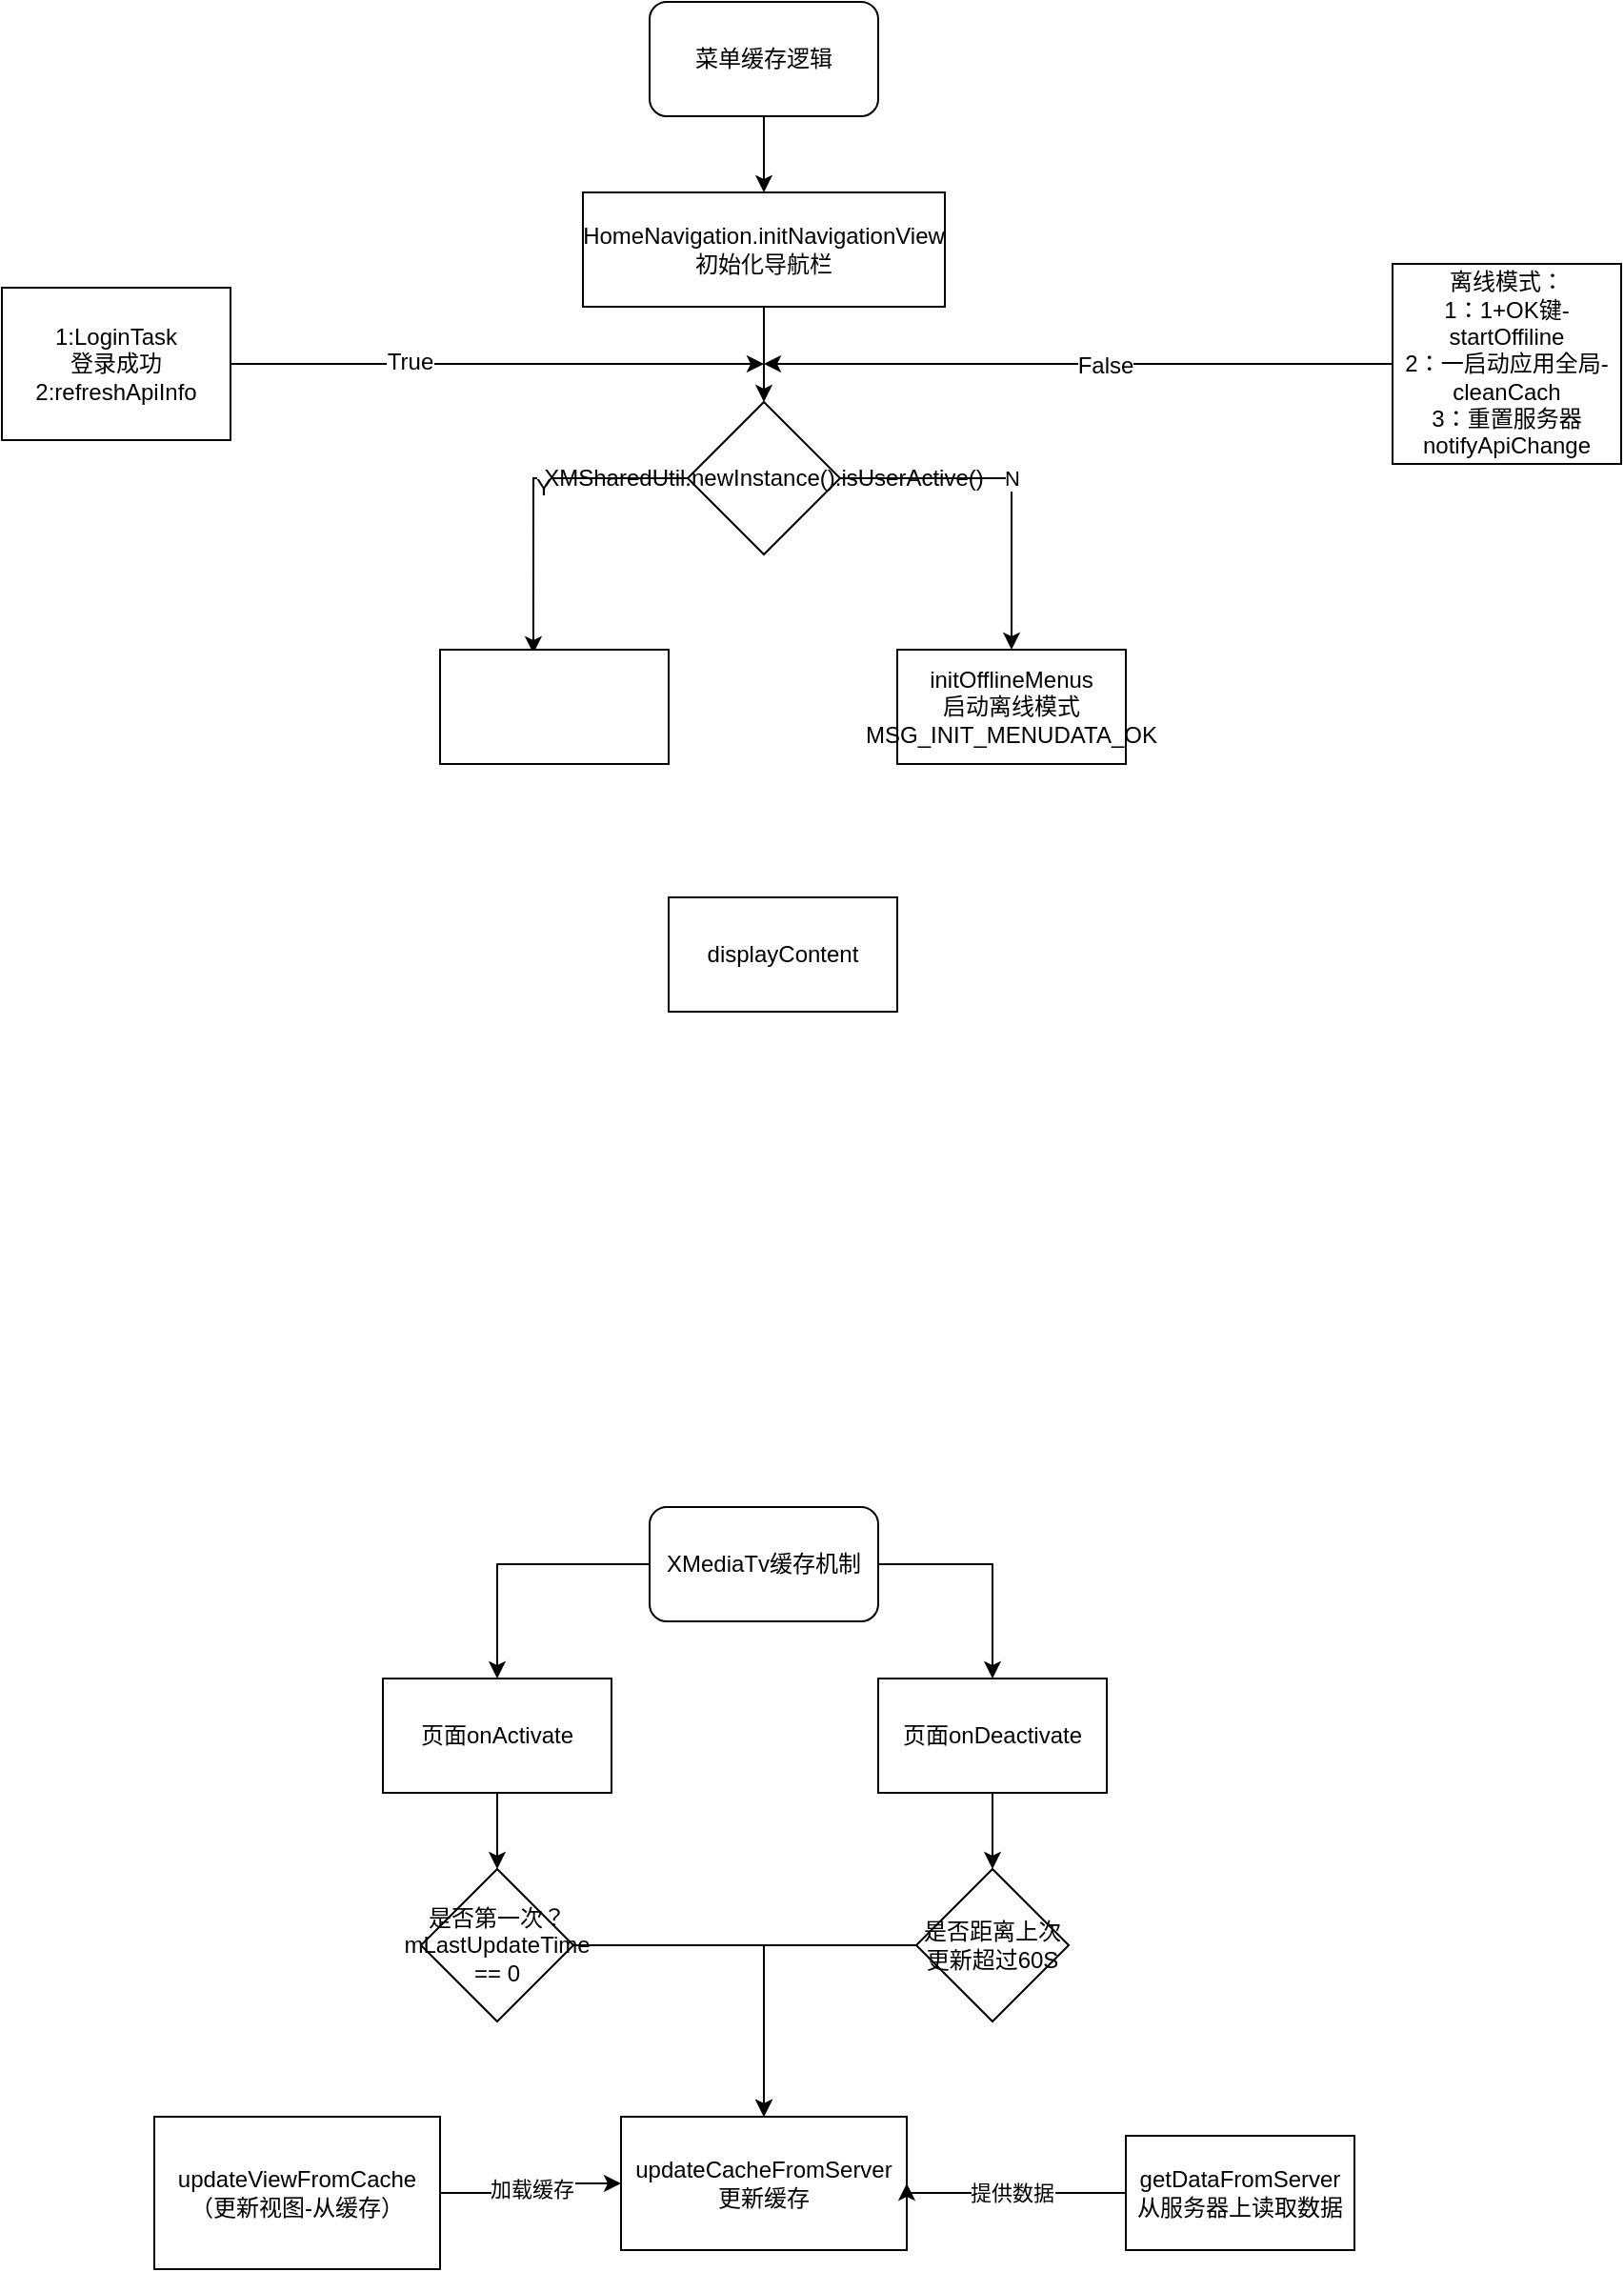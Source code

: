 <mxfile version="12.4.8" type="github">
  <diagram id="xZNrRIc2WOHXO0rWwGNw" name="第 1 页">
    <mxGraphModel dx="1303" dy="775" grid="1" gridSize="10" guides="1" tooltips="1" connect="1" arrows="1" fold="1" page="1" pageScale="1" pageWidth="827" pageHeight="1169" math="0" shadow="0">
      <root>
        <mxCell id="0"/>
        <mxCell id="1" parent="0"/>
        <mxCell id="ay92i4HkIVaXgd9hQ1Op-6" style="edgeStyle=orthogonalEdgeStyle;rounded=0;orthogonalLoop=1;jettySize=auto;html=1;" parent="1" source="9KfrOwR9WPEPRYZSD0fy-1" target="9KfrOwR9WPEPRYZSD0fy-11" edge="1">
          <mxGeometry relative="1" as="geometry"/>
        </mxCell>
        <mxCell id="ay92i4HkIVaXgd9hQ1Op-7" style="edgeStyle=orthogonalEdgeStyle;rounded=0;orthogonalLoop=1;jettySize=auto;html=1;entryX=0.5;entryY=0;entryDx=0;entryDy=0;" parent="1" source="9KfrOwR9WPEPRYZSD0fy-1" target="ay92i4HkIVaXgd9hQ1Op-1" edge="1">
          <mxGeometry relative="1" as="geometry">
            <Array as="points">
              <mxPoint x="530" y="840"/>
            </Array>
          </mxGeometry>
        </mxCell>
        <mxCell id="9KfrOwR9WPEPRYZSD0fy-1" value="XMediaTv缓存机制" style="rounded=1;whiteSpace=wrap;html=1;" parent="1" vertex="1">
          <mxGeometry x="350" y="810" width="120" height="60" as="geometry"/>
        </mxCell>
        <mxCell id="9KfrOwR9WPEPRYZSD0fy-2" value="updateCacheFromServer&lt;br&gt;更新缓存" style="rounded=0;whiteSpace=wrap;html=1;" parent="1" vertex="1">
          <mxGeometry x="335" y="1130" width="150" height="70" as="geometry"/>
        </mxCell>
        <mxCell id="9KfrOwR9WPEPRYZSD0fy-6" value="提供数据" style="edgeStyle=orthogonalEdgeStyle;rounded=0;orthogonalLoop=1;jettySize=auto;html=1;entryX=1;entryY=0.5;entryDx=0;entryDy=0;" parent="1" source="9KfrOwR9WPEPRYZSD0fy-4" target="9KfrOwR9WPEPRYZSD0fy-2" edge="1">
          <mxGeometry relative="1" as="geometry">
            <mxPoint x="510" y="1165" as="targetPoint"/>
            <Array as="points">
              <mxPoint x="530" y="1170"/>
              <mxPoint x="530" y="1170"/>
            </Array>
          </mxGeometry>
        </mxCell>
        <mxCell id="9KfrOwR9WPEPRYZSD0fy-4" value="getDataFromServer&lt;br&gt;从服务器上读取数据" style="rounded=0;whiteSpace=wrap;html=1;" parent="1" vertex="1">
          <mxGeometry x="600" y="1140" width="120" height="60" as="geometry"/>
        </mxCell>
        <mxCell id="9KfrOwR9WPEPRYZSD0fy-10" value="加载缓存" style="edgeStyle=orthogonalEdgeStyle;rounded=0;orthogonalLoop=1;jettySize=auto;html=1;" parent="1" source="9KfrOwR9WPEPRYZSD0fy-7" target="9KfrOwR9WPEPRYZSD0fy-2" edge="1">
          <mxGeometry relative="1" as="geometry"/>
        </mxCell>
        <mxCell id="9KfrOwR9WPEPRYZSD0fy-7" value="updateViewFromCache&lt;br&gt;（更新视图-从缓存）" style="rounded=0;whiteSpace=wrap;html=1;" parent="1" vertex="1">
          <mxGeometry x="90" y="1130" width="150" height="80" as="geometry"/>
        </mxCell>
        <mxCell id="9KfrOwR9WPEPRYZSD0fy-16" value="" style="edgeStyle=orthogonalEdgeStyle;rounded=0;orthogonalLoop=1;jettySize=auto;html=1;" parent="1" source="9KfrOwR9WPEPRYZSD0fy-11" target="9KfrOwR9WPEPRYZSD0fy-15" edge="1">
          <mxGeometry relative="1" as="geometry"/>
        </mxCell>
        <mxCell id="9KfrOwR9WPEPRYZSD0fy-11" value="页面onActivate" style="rounded=0;whiteSpace=wrap;html=1;" parent="1" vertex="1">
          <mxGeometry x="210" y="900" width="120" height="60" as="geometry"/>
        </mxCell>
        <mxCell id="ay92i4HkIVaXgd9hQ1Op-4" style="edgeStyle=orthogonalEdgeStyle;rounded=0;orthogonalLoop=1;jettySize=auto;html=1;entryX=0.5;entryY=0;entryDx=0;entryDy=0;" parent="1" source="9KfrOwR9WPEPRYZSD0fy-15" target="9KfrOwR9WPEPRYZSD0fy-2" edge="1">
          <mxGeometry relative="1" as="geometry"/>
        </mxCell>
        <mxCell id="9KfrOwR9WPEPRYZSD0fy-15" value="是否第一次？&lt;br&gt;mLastUpdateTime == 0" style="rhombus;whiteSpace=wrap;html=1;" parent="1" vertex="1">
          <mxGeometry x="230" y="1000" width="80" height="80" as="geometry"/>
        </mxCell>
        <mxCell id="ay92i4HkIVaXgd9hQ1Op-3" value="" style="edgeStyle=orthogonalEdgeStyle;rounded=0;orthogonalLoop=1;jettySize=auto;html=1;" parent="1" source="ay92i4HkIVaXgd9hQ1Op-1" target="ay92i4HkIVaXgd9hQ1Op-2" edge="1">
          <mxGeometry relative="1" as="geometry"/>
        </mxCell>
        <mxCell id="ay92i4HkIVaXgd9hQ1Op-1" value="页面onDeactivate" style="rounded=0;whiteSpace=wrap;html=1;" parent="1" vertex="1">
          <mxGeometry x="470" y="900" width="120" height="60" as="geometry"/>
        </mxCell>
        <mxCell id="ay92i4HkIVaXgd9hQ1Op-5" style="edgeStyle=orthogonalEdgeStyle;rounded=0;orthogonalLoop=1;jettySize=auto;html=1;entryX=0.5;entryY=0;entryDx=0;entryDy=0;" parent="1" source="ay92i4HkIVaXgd9hQ1Op-2" target="9KfrOwR9WPEPRYZSD0fy-2" edge="1">
          <mxGeometry relative="1" as="geometry"/>
        </mxCell>
        <mxCell id="ay92i4HkIVaXgd9hQ1Op-2" value="是否距离上次更新超过60S" style="rhombus;whiteSpace=wrap;html=1;" parent="1" vertex="1">
          <mxGeometry x="490" y="1000" width="80" height="80" as="geometry"/>
        </mxCell>
        <mxCell id="_FX_0ntBXbocIypAANz7-2" value="" style="edgeStyle=orthogonalEdgeStyle;rounded=0;orthogonalLoop=1;jettySize=auto;html=1;" edge="1" parent="1" source="ay92i4HkIVaXgd9hQ1Op-9" target="_FX_0ntBXbocIypAANz7-1">
          <mxGeometry relative="1" as="geometry"/>
        </mxCell>
        <mxCell id="ay92i4HkIVaXgd9hQ1Op-9" value="菜单缓存逻辑" style="rounded=1;whiteSpace=wrap;html=1;" parent="1" vertex="1">
          <mxGeometry x="350" y="20" width="120" height="60" as="geometry"/>
        </mxCell>
        <mxCell id="_FX_0ntBXbocIypAANz7-4" value="" style="edgeStyle=orthogonalEdgeStyle;rounded=0;orthogonalLoop=1;jettySize=auto;html=1;" edge="1" parent="1" source="_FX_0ntBXbocIypAANz7-1" target="_FX_0ntBXbocIypAANz7-3">
          <mxGeometry relative="1" as="geometry"/>
        </mxCell>
        <mxCell id="_FX_0ntBXbocIypAANz7-1" value="HomeNavigation.initNavigationView&lt;br&gt;初始化导航栏" style="rounded=0;whiteSpace=wrap;html=1;" vertex="1" parent="1">
          <mxGeometry x="315" y="120" width="190" height="60" as="geometry"/>
        </mxCell>
        <mxCell id="_FX_0ntBXbocIypAANz7-8" value="N" style="edgeStyle=orthogonalEdgeStyle;rounded=0;orthogonalLoop=1;jettySize=auto;html=1;entryX=0.5;entryY=0;entryDx=0;entryDy=0;" edge="1" parent="1" source="_FX_0ntBXbocIypAANz7-3" target="_FX_0ntBXbocIypAANz7-6">
          <mxGeometry relative="1" as="geometry">
            <mxPoint x="530" y="270" as="targetPoint"/>
          </mxGeometry>
        </mxCell>
        <mxCell id="_FX_0ntBXbocIypAANz7-9" style="edgeStyle=orthogonalEdgeStyle;rounded=0;orthogonalLoop=1;jettySize=auto;html=1;entryX=0.408;entryY=0.033;entryDx=0;entryDy=0;entryPerimeter=0;" edge="1" parent="1" source="_FX_0ntBXbocIypAANz7-3" target="_FX_0ntBXbocIypAANz7-5">
          <mxGeometry relative="1" as="geometry"/>
        </mxCell>
        <mxCell id="_FX_0ntBXbocIypAANz7-10" value="Y" style="text;html=1;align=center;verticalAlign=middle;resizable=0;points=[];labelBackgroundColor=#ffffff;" vertex="1" connectable="0" parent="_FX_0ntBXbocIypAANz7-9">
          <mxGeometry x="-0.121" y="5" relative="1" as="geometry">
            <mxPoint as="offset"/>
          </mxGeometry>
        </mxCell>
        <mxCell id="_FX_0ntBXbocIypAANz7-3" value="XMSharedUtil.newInstance().isUserActive()&lt;br&gt;" style="rhombus;whiteSpace=wrap;html=1;" vertex="1" parent="1">
          <mxGeometry x="370" y="230" width="80" height="80" as="geometry"/>
        </mxCell>
        <mxCell id="_FX_0ntBXbocIypAANz7-5" value="" style="rounded=0;whiteSpace=wrap;html=1;" vertex="1" parent="1">
          <mxGeometry x="240" y="360" width="120" height="60" as="geometry"/>
        </mxCell>
        <mxCell id="_FX_0ntBXbocIypAANz7-6" value="initOfflineMenus&lt;br&gt;启动离线模式&lt;br&gt;MSG_INIT_MENUDATA_OK" style="rounded=0;whiteSpace=wrap;html=1;" vertex="1" parent="1">
          <mxGeometry x="480" y="360" width="120" height="60" as="geometry"/>
        </mxCell>
        <mxCell id="_FX_0ntBXbocIypAANz7-11" value="displayContent" style="rounded=0;whiteSpace=wrap;html=1;" vertex="1" parent="1">
          <mxGeometry x="360" y="490" width="120" height="60" as="geometry"/>
        </mxCell>
        <mxCell id="_FX_0ntBXbocIypAANz7-14" value="" style="edgeStyle=orthogonalEdgeStyle;rounded=0;orthogonalLoop=1;jettySize=auto;html=1;" edge="1" parent="1" source="_FX_0ntBXbocIypAANz7-12">
          <mxGeometry relative="1" as="geometry">
            <mxPoint x="410" y="210" as="targetPoint"/>
          </mxGeometry>
        </mxCell>
        <mxCell id="_FX_0ntBXbocIypAANz7-18" value="False" style="text;html=1;align=center;verticalAlign=middle;resizable=0;points=[];labelBackgroundColor=#ffffff;" vertex="1" connectable="0" parent="_FX_0ntBXbocIypAANz7-14">
          <mxGeometry x="-0.086" y="1" relative="1" as="geometry">
            <mxPoint as="offset"/>
          </mxGeometry>
        </mxCell>
        <mxCell id="_FX_0ntBXbocIypAANz7-12" value="离线模式：&lt;br&gt;1：1+OK键-startOffiline&lt;br&gt;2：一启动应用全局-cleanCach&lt;br&gt;3：重置服务器&lt;br&gt;notifyApiChange" style="rounded=0;whiteSpace=wrap;html=1;" vertex="1" parent="1">
          <mxGeometry x="740" y="157.5" width="120" height="105" as="geometry"/>
        </mxCell>
        <mxCell id="_FX_0ntBXbocIypAANz7-16" style="edgeStyle=orthogonalEdgeStyle;rounded=0;orthogonalLoop=1;jettySize=auto;html=1;" edge="1" parent="1" source="_FX_0ntBXbocIypAANz7-15">
          <mxGeometry relative="1" as="geometry">
            <mxPoint x="410" y="210" as="targetPoint"/>
          </mxGeometry>
        </mxCell>
        <mxCell id="_FX_0ntBXbocIypAANz7-17" value="True" style="text;html=1;align=center;verticalAlign=middle;resizable=0;points=[];labelBackgroundColor=#ffffff;" vertex="1" connectable="0" parent="_FX_0ntBXbocIypAANz7-16">
          <mxGeometry x="-0.329" y="1" relative="1" as="geometry">
            <mxPoint as="offset"/>
          </mxGeometry>
        </mxCell>
        <mxCell id="_FX_0ntBXbocIypAANz7-15" value="1:LoginTask&lt;br&gt;登录成功&lt;br&gt;2:refreshApiInfo" style="rounded=0;whiteSpace=wrap;html=1;" vertex="1" parent="1">
          <mxGeometry x="10" y="170" width="120" height="80" as="geometry"/>
        </mxCell>
      </root>
    </mxGraphModel>
  </diagram>
</mxfile>
